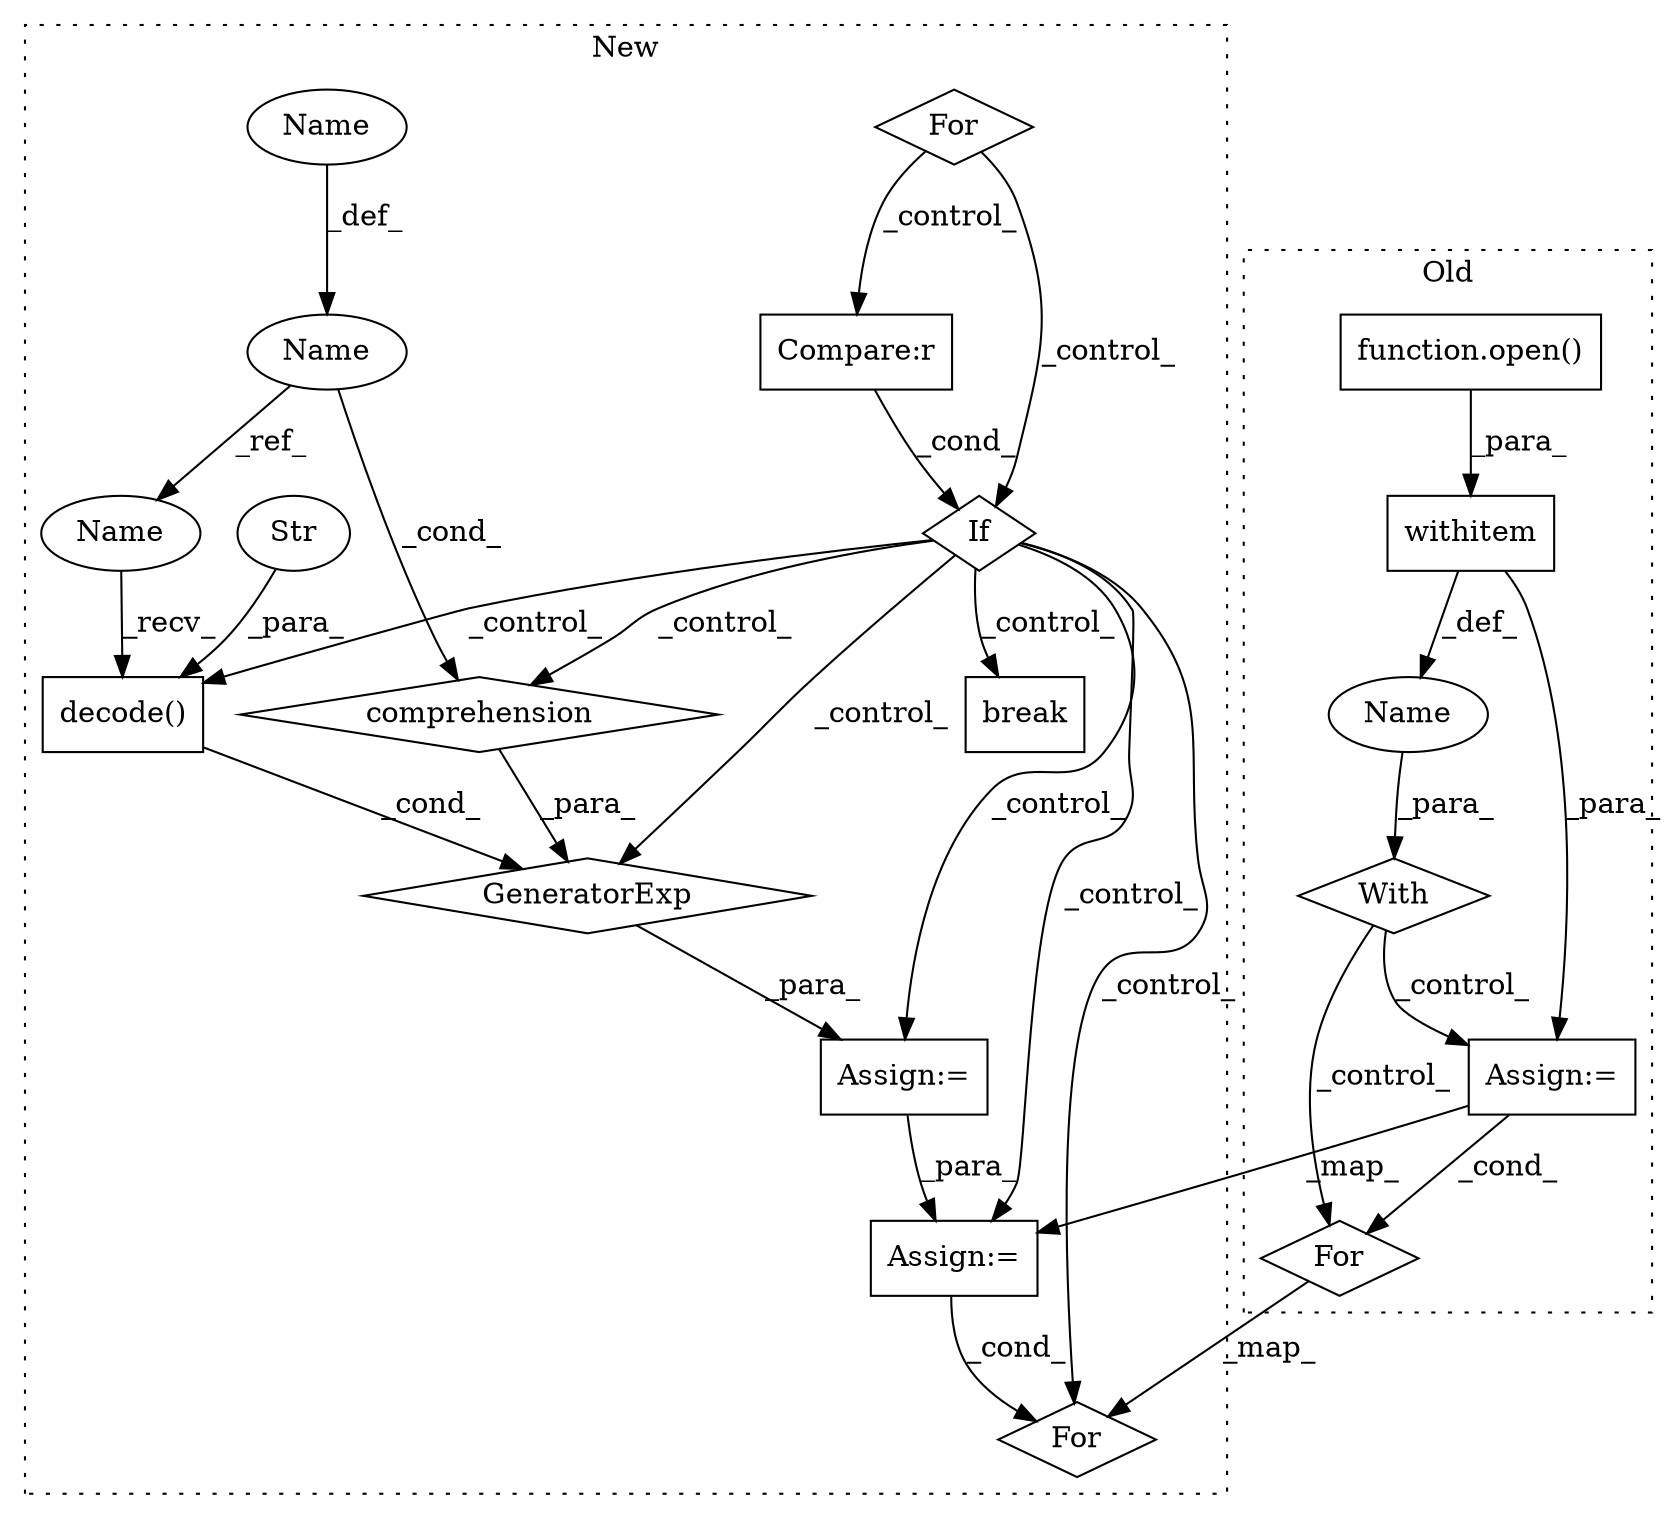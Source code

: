 digraph G {
subgraph cluster0 {
1 [label="With" a="39" s="3009,3018" l="5,47" shape="diamond"];
3 [label="withitem" a="49" s="3014" l="4" shape="box"];
7 [label="function.open()" a="75" s="3014,3027" l="5,19" shape="box"];
11 [label="For" a="107" s="3098,3127" l="4,18" shape="diamond"];
15 [label="Name" a="87" s="3050" l="1" shape="ellipse"];
17 [label="Assign:=" a="68" s="3069" l="3" shape="box"];
label = "Old";
style="dotted";
}
subgraph cluster1 {
2 [label="break" a="94" s="3592" l="5" shape="box"];
4 [label="If" a="96" s="3121" l="3" shape="diamond"];
5 [label="Assign:=" a="68" s="3163" l="3" shape="box"];
6 [label="Compare:r" a="40" s="3124" l="16" shape="box"];
8 [label="decode()" a="75" s="3167,3186" l="12,1" shape="box"];
9 [label="Str" a="66" s="3179" l="7" shape="ellipse"];
10 [label="For" a="107" s="3087,3107" l="4,14" shape="diamond"];
12 [label="For" a="107" s="3260,3289" l="4,22" shape="diamond"];
13 [label="Name" a="87" s="3192" l="4" shape="ellipse"];
14 [label="comprehension" a="45" s="3188" l="3" shape="diamond"];
16 [label="GeneratorExp" a="55" s="3166" l="36" shape="diamond"];
18 [label="Assign:=" a="68" s="3223" l="3" shape="box"];
19 [label="Name" a="87" s="3200" l="1" shape="ellipse"];
20 [label="Name" a="87" s="3167" l="4" shape="ellipse"];
label = "New";
style="dotted";
}
1 -> 17 [label="_control_"];
1 -> 11 [label="_control_"];
3 -> 17 [label="_para_"];
3 -> 15 [label="_def_"];
4 -> 12 [label="_control_"];
4 -> 14 [label="_control_"];
4 -> 2 [label="_control_"];
4 -> 5 [label="_control_"];
4 -> 8 [label="_control_"];
4 -> 16 [label="_control_"];
4 -> 18 [label="_control_"];
5 -> 18 [label="_para_"];
6 -> 4 [label="_cond_"];
7 -> 3 [label="_para_"];
8 -> 16 [label="_cond_"];
9 -> 8 [label="_para_"];
10 -> 4 [label="_control_"];
10 -> 6 [label="_control_"];
11 -> 12 [label="_map_"];
13 -> 20 [label="_ref_"];
13 -> 14 [label="_cond_"];
14 -> 16 [label="_para_"];
15 -> 1 [label="_para_"];
16 -> 5 [label="_para_"];
17 -> 18 [label="_map_"];
17 -> 11 [label="_cond_"];
18 -> 12 [label="_cond_"];
19 -> 13 [label="_def_"];
20 -> 8 [label="_recv_"];
}
